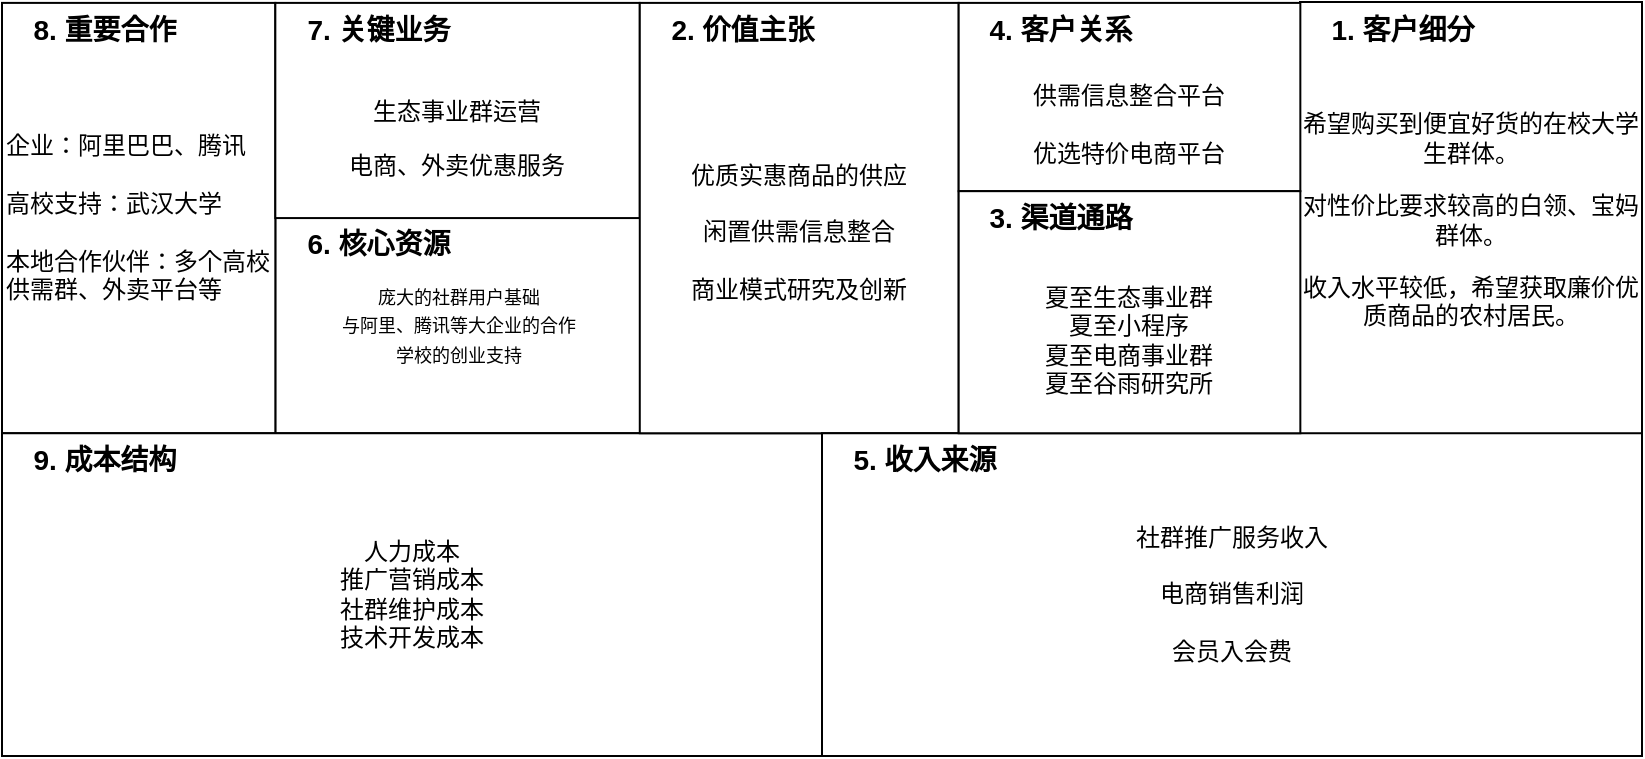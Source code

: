 <mxfile version="14.6.5" type="github">
  <diagram id="0j4IogzqFedq4WT-UHp4" name="Page-1">
    <mxGraphModel dx="1278" dy="492" grid="1" gridSize="10" guides="1" tooltips="1" connect="1" arrows="1" fold="1" page="1" pageScale="1" pageWidth="827" pageHeight="1169" math="0" shadow="0">
      <root>
        <mxCell id="0" />
        <mxCell id="1" parent="0" />
        <mxCell id="eD2ALw9SHThtsFllOd7l-5" value="&lt;p class=&quot;MsoNormal&quot;&gt;希望购买到便宜好货的在校大学生群体。&lt;span lang=&quot;EN-US&quot;&gt;&lt;/span&gt;&lt;/p&gt;&lt;p class=&quot;MsoNormal&quot;&gt;对性价比要求较高的白领、宝妈群体。&lt;span lang=&quot;EN-US&quot;&gt;&lt;/span&gt;&lt;/p&gt;&lt;p class=&quot;MsoNormal&quot;&gt;&lt;span&gt;&lt;font style=&quot;font-size: 12px&quot;&gt;收入水平较低，希望获取廉价优质商品的农村居民。&lt;/font&gt;&lt;/span&gt;&lt;br&gt;&lt;/p&gt;" style="rounded=0;whiteSpace=wrap;html=1;" vertex="1" parent="1">
          <mxGeometry x="689" y="53" width="171" height="217" as="geometry" />
        </mxCell>
        <mxCell id="UP6HUUTgEpxRLOeq6m76-4" value="&lt;font style=&quot;font-size: 9px&quot;&gt;庞大的社群用户基础&lt;br&gt;与阿里、腾讯等大企业的合作&lt;br&gt;学校的创业支持&lt;/font&gt;" style="rounded=0;whiteSpace=wrap;html=1;" parent="1" vertex="1">
          <mxGeometry x="176.67" y="160.25" width="183.33" height="108.37" as="geometry" />
        </mxCell>
        <mxCell id="UP6HUUTgEpxRLOeq6m76-1" value="企业：阿里巴巴、腾讯&lt;br&gt;&lt;br&gt;高校支持：武汉大学&lt;br&gt;&lt;br&gt;本地合作伙伴：多个高校供需群、外卖平台等" style="rounded=0;whiteSpace=wrap;html=1;align=left;" parent="1" vertex="1">
          <mxGeometry x="40" y="53.448" width="136.667" height="215.172" as="geometry" />
        </mxCell>
        <mxCell id="UP6HUUTgEpxRLOeq6m76-2" value="人力成本&lt;br&gt;推广营销成本&lt;br&gt;社群维护成本&lt;br&gt;技术开发成本" style="rounded=0;whiteSpace=wrap;html=1;" parent="1" vertex="1">
          <mxGeometry x="40" y="268.621" width="410.0" height="161.379" as="geometry" />
        </mxCell>
        <mxCell id="UP6HUUTgEpxRLOeq6m76-3" value="" style="rounded=0;whiteSpace=wrap;html=1;" parent="1" vertex="1">
          <mxGeometry x="176.667" y="53.448" width="182.222" height="107.586" as="geometry" />
        </mxCell>
        <mxCell id="UP6HUUTgEpxRLOeq6m76-5" value="" style="rounded=0;whiteSpace=wrap;html=1;" parent="1" vertex="1">
          <mxGeometry x="358.889" y="53.448" width="159.444" height="215.172" as="geometry" />
        </mxCell>
        <mxCell id="UP6HUUTgEpxRLOeq6m76-6" value="社群推广服务收入&lt;br&gt;&lt;br&gt;电商销售利润&lt;br&gt;&lt;br&gt;会员入会费" style="rounded=0;whiteSpace=wrap;html=1;" parent="1" vertex="1">
          <mxGeometry x="450.0" y="268.621" width="410.0" height="161.379" as="geometry" />
        </mxCell>
        <mxCell id="UP6HUUTgEpxRLOeq6m76-7" value="" style="rounded=0;whiteSpace=wrap;html=1;" parent="1" vertex="1">
          <mxGeometry x="518.333" y="53.448" width="170.833" height="94.138" as="geometry" />
        </mxCell>
        <mxCell id="UP6HUUTgEpxRLOeq6m76-8" value="" style="rounded=0;whiteSpace=wrap;html=1;" parent="1" vertex="1">
          <mxGeometry x="518.333" y="147.586" width="170.833" height="121.034" as="geometry" />
        </mxCell>
        <mxCell id="UP6HUUTgEpxRLOeq6m76-12" value="&lt;font style=&quot;font-size: 14px&quot;&gt;&lt;b&gt;4. 客户关系&lt;/b&gt;&lt;/font&gt;" style="text;html=1;strokeColor=none;fillColor=none;align=center;verticalAlign=middle;whiteSpace=wrap;rounded=0;" parent="1" vertex="1">
          <mxGeometry x="518.333" y="53.448" width="102.5" height="26.897" as="geometry" />
        </mxCell>
        <mxCell id="UP6HUUTgEpxRLOeq6m76-13" value="供需信息整合平台&lt;br&gt;&lt;br&gt;优选特价电商平台" style="text;html=1;strokeColor=none;fillColor=none;align=center;verticalAlign=middle;whiteSpace=wrap;rounded=0;" parent="1" vertex="1">
          <mxGeometry x="518.333" y="80.345" width="170.833" height="67.241" as="geometry" />
        </mxCell>
        <mxCell id="UP6HUUTgEpxRLOeq6m76-14" value="&lt;font style=&quot;font-size: 14px&quot;&gt;&lt;b&gt;3. 渠道通路&lt;/b&gt;&lt;/font&gt;" style="text;html=1;strokeColor=none;fillColor=none;align=center;verticalAlign=middle;whiteSpace=wrap;rounded=0;" parent="1" vertex="1">
          <mxGeometry x="518.333" y="147.586" width="102.5" height="26.897" as="geometry" />
        </mxCell>
        <mxCell id="UP6HUUTgEpxRLOeq6m76-15" value="夏至生态事业群&lt;br&gt;夏至小程序&lt;br&gt;夏至电商事业群&lt;br&gt;夏至谷雨研究所" style="text;html=1;strokeColor=none;fillColor=none;align=center;verticalAlign=middle;whiteSpace=wrap;rounded=0;" parent="1" vertex="1">
          <mxGeometry x="518.333" y="174.483" width="170.833" height="94.138" as="geometry" />
        </mxCell>
        <mxCell id="UP6HUUTgEpxRLOeq6m76-16" value="&lt;font style=&quot;font-size: 14px&quot;&gt;&lt;b&gt;2. 价值主张&lt;/b&gt;&lt;/font&gt;" style="text;html=1;strokeColor=none;fillColor=none;align=center;verticalAlign=middle;whiteSpace=wrap;rounded=0;" parent="1" vertex="1">
          <mxGeometry x="358.889" y="53.448" width="102.5" height="26.897" as="geometry" />
        </mxCell>
        <mxCell id="UP6HUUTgEpxRLOeq6m76-17" value="&lt;div&gt;&lt;span&gt;优质实惠商品的供应&lt;/span&gt;&lt;/div&gt;&lt;div&gt;&lt;span&gt;&lt;br&gt;&lt;/span&gt;&lt;/div&gt;&lt;div&gt;&lt;span&gt;闲置供需信息整合&lt;/span&gt;&lt;/div&gt;&lt;div&gt;&lt;span&gt;&lt;br&gt;&lt;/span&gt;&lt;/div&gt;&lt;div&gt;&lt;span&gt;商业模式研究及创新&lt;/span&gt;&lt;/div&gt;" style="text;html=1;strokeColor=none;fillColor=none;align=center;verticalAlign=middle;whiteSpace=wrap;rounded=0;" parent="1" vertex="1">
          <mxGeometry x="358.889" y="80.345" width="159.444" height="174.828" as="geometry" />
        </mxCell>
        <mxCell id="UP6HUUTgEpxRLOeq6m76-18" value="&lt;p class=&quot;MsoNormal&quot;&gt;生态事业群运营&lt;span lang=&quot;EN-US&quot;&gt;&lt;/span&gt;&lt;/p&gt;&lt;p class=&quot;MsoNormal&quot;&gt;电商、外卖优惠服务&lt;span lang=&quot;EN-US&quot;&gt;&lt;/span&gt;&lt;/p&gt;" style="text;html=1;strokeColor=none;fillColor=none;align=center;verticalAlign=middle;whiteSpace=wrap;rounded=0;" parent="1" vertex="1">
          <mxGeometry x="182.361" y="80.345" width="170.833" height="80.69" as="geometry" />
        </mxCell>
        <mxCell id="UP6HUUTgEpxRLOeq6m76-19" value="&lt;font style=&quot;font-size: 14px&quot;&gt;&lt;b&gt;7. 关键业务&lt;/b&gt;&lt;/font&gt;" style="text;html=1;strokeColor=none;fillColor=none;align=center;verticalAlign=middle;whiteSpace=wrap;rounded=0;" parent="1" vertex="1">
          <mxGeometry x="176.667" y="53.448" width="102.5" height="26.897" as="geometry" />
        </mxCell>
        <mxCell id="UP6HUUTgEpxRLOeq6m76-20" value="&lt;span style=&quot;font-size: 14px&quot;&gt;&lt;b&gt;8. 重要合作&lt;/b&gt;&lt;/span&gt;" style="text;html=1;strokeColor=none;fillColor=none;align=center;verticalAlign=middle;whiteSpace=wrap;rounded=0;" parent="1" vertex="1">
          <mxGeometry x="40" y="53.448" width="102.5" height="26.897" as="geometry" />
        </mxCell>
        <mxCell id="UP6HUUTgEpxRLOeq6m76-21" value="&lt;font style=&quot;font-size: 14px&quot;&gt;&lt;b&gt;6. 核心资源&lt;/b&gt;&lt;/font&gt;" style="text;html=1;strokeColor=none;fillColor=none;align=center;verticalAlign=middle;whiteSpace=wrap;rounded=0;" parent="1" vertex="1">
          <mxGeometry x="176.667" y="161.034" width="102.5" height="26.897" as="geometry" />
        </mxCell>
        <mxCell id="UP6HUUTgEpxRLOeq6m76-23" value="&lt;font style=&quot;font-size: 14px&quot;&gt;&lt;b&gt;5. 收入来源&lt;/b&gt;&lt;/font&gt;" style="text;html=1;strokeColor=none;fillColor=none;align=center;verticalAlign=middle;whiteSpace=wrap;rounded=0;" parent="1" vertex="1">
          <mxGeometry x="450.003" y="268.616" width="102.5" height="26.897" as="geometry" />
        </mxCell>
        <mxCell id="UP6HUUTgEpxRLOeq6m76-24" value="&lt;font style=&quot;font-size: 14px&quot;&gt;&lt;b&gt;9. 成本结构&lt;/b&gt;&lt;/font&gt;" style="text;html=1;strokeColor=none;fillColor=none;align=center;verticalAlign=middle;whiteSpace=wrap;rounded=0;" parent="1" vertex="1">
          <mxGeometry x="40.003" y="268.616" width="102.5" height="26.897" as="geometry" />
        </mxCell>
        <mxCell id="eD2ALw9SHThtsFllOd7l-1" value="&lt;font style=&quot;font-size: 14px&quot;&gt;&lt;b&gt;1. 客户细分&lt;/b&gt;&lt;/font&gt;" style="text;html=1;strokeColor=none;fillColor=none;align=center;verticalAlign=middle;whiteSpace=wrap;rounded=0;" vertex="1" parent="1">
          <mxGeometry x="689.163" y="53.448" width="102.5" height="26.897" as="geometry" />
        </mxCell>
      </root>
    </mxGraphModel>
  </diagram>
</mxfile>
